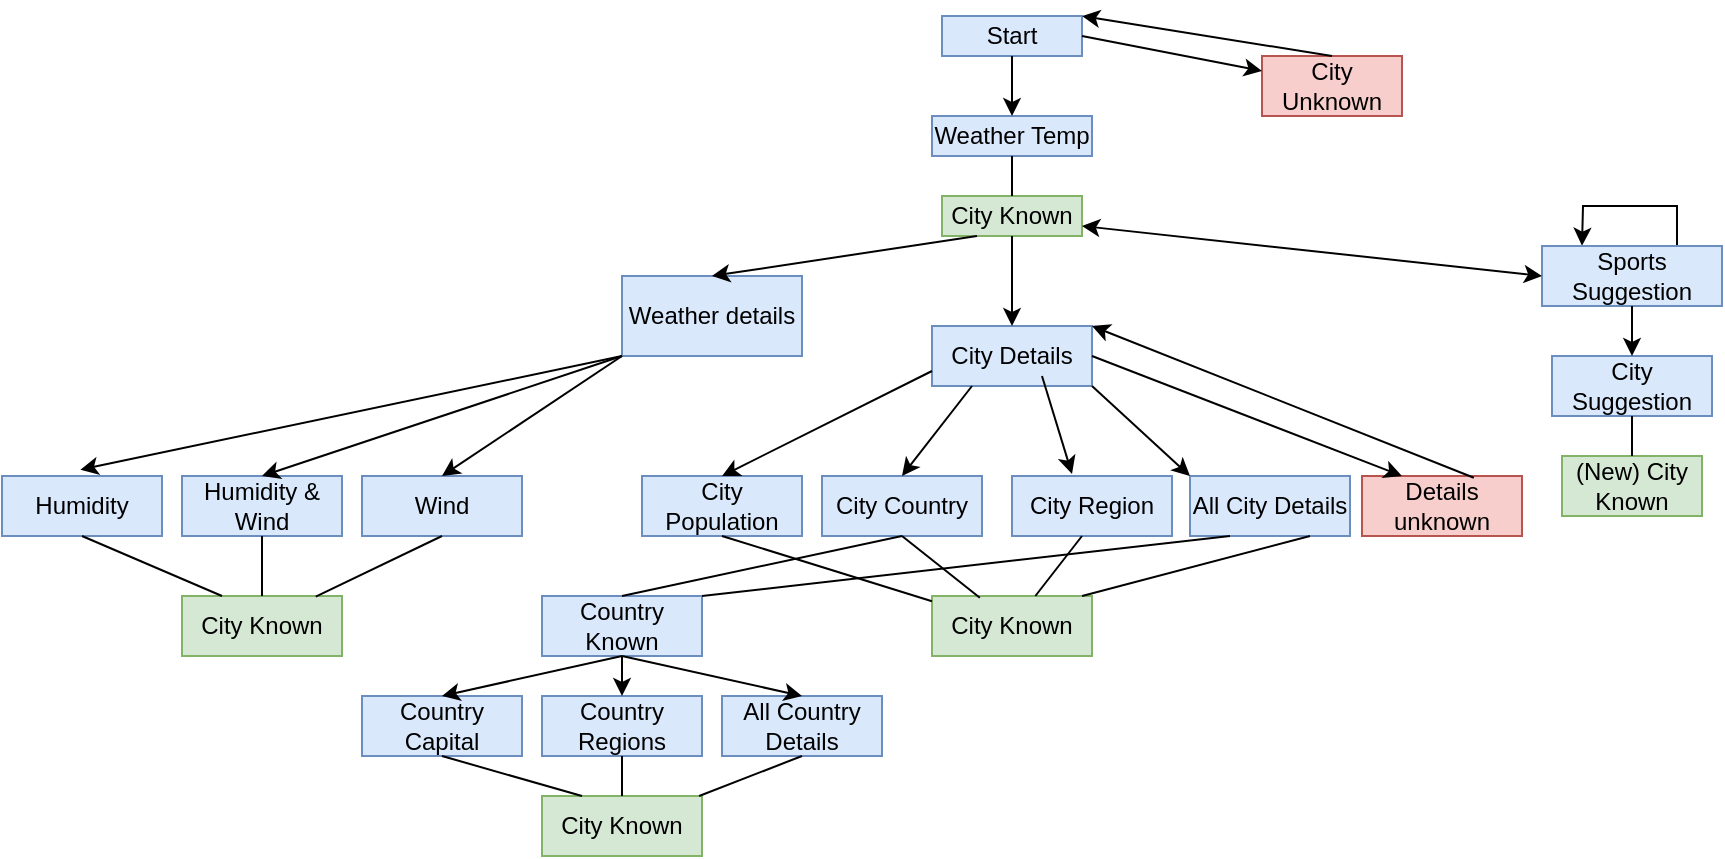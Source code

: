 <mxfile version="16.6.1" type="device"><diagram id="w7YPT54nE8Lk78aRItbS" name="Page-1"><mxGraphModel dx="2379.4" dy="766" grid="1" gridSize="10" guides="1" tooltips="1" connect="1" arrows="1" fold="1" page="1" pageScale="1.2" pageWidth="827" pageHeight="1169" math="0" shadow="0"><root><mxCell id="0"/><mxCell id="1" parent="0"/><mxCell id="nDf1nlnyAbOd-qfQGtDc-1" value="Start" style="rounded=0;whiteSpace=wrap;html=1;fillColor=#dae8fc;strokeColor=#6c8ebf;" parent="1" vertex="1"><mxGeometry x="170" y="50" width="70" height="20" as="geometry"/></mxCell><mxCell id="nDf1nlnyAbOd-qfQGtDc-3" value="City Known" style="rounded=0;whiteSpace=wrap;html=1;fillColor=#d5e8d4;strokeColor=#82b366;" parent="1" vertex="1"><mxGeometry x="170" y="140" width="70" height="20" as="geometry"/></mxCell><mxCell id="nDf1nlnyAbOd-qfQGtDc-4" value="City Unknown" style="rounded=0;whiteSpace=wrap;html=1;fillColor=#f8cecc;strokeColor=#b85450;" parent="1" vertex="1"><mxGeometry x="330" y="70" width="70" height="30" as="geometry"/></mxCell><mxCell id="nDf1nlnyAbOd-qfQGtDc-5" value="" style="endArrow=classic;html=1;rounded=0;exitX=1;exitY=0.5;exitDx=0;exitDy=0;entryX=0;entryY=0.25;entryDx=0;entryDy=0;" parent="1" source="nDf1nlnyAbOd-qfQGtDc-1" target="nDf1nlnyAbOd-qfQGtDc-4" edge="1"><mxGeometry width="50" height="50" relative="1" as="geometry"><mxPoint x="210" y="420" as="sourcePoint"/><mxPoint x="260" y="370" as="targetPoint"/><Array as="points"/></mxGeometry></mxCell><mxCell id="nDf1nlnyAbOd-qfQGtDc-6" value="" style="endArrow=classic;html=1;rounded=0;exitX=0.5;exitY=0;exitDx=0;exitDy=0;entryX=1;entryY=0;entryDx=0;entryDy=0;" parent="1" source="nDf1nlnyAbOd-qfQGtDc-4" target="nDf1nlnyAbOd-qfQGtDc-1" edge="1"><mxGeometry width="50" height="50" relative="1" as="geometry"><mxPoint x="310" y="100" as="sourcePoint"/><mxPoint x="360" y="50" as="targetPoint"/></mxGeometry></mxCell><mxCell id="nDf1nlnyAbOd-qfQGtDc-8" value="City Details" style="rounded=0;whiteSpace=wrap;html=1;fillColor=#dae8fc;strokeColor=#6c8ebf;" parent="1" vertex="1"><mxGeometry x="165" y="205" width="80" height="30" as="geometry"/></mxCell><mxCell id="nDf1nlnyAbOd-qfQGtDc-9" value="Weather details" style="rounded=0;whiteSpace=wrap;html=1;fillColor=#dae8fc;strokeColor=#6c8ebf;" parent="1" vertex="1"><mxGeometry x="10" y="180" width="90" height="40" as="geometry"/></mxCell><mxCell id="nDf1nlnyAbOd-qfQGtDc-10" value="" style="endArrow=classic;html=1;rounded=0;exitX=0.25;exitY=1;exitDx=0;exitDy=0;entryX=0.5;entryY=0;entryDx=0;entryDy=0;" parent="1" source="nDf1nlnyAbOd-qfQGtDc-3" target="nDf1nlnyAbOd-qfQGtDc-9" edge="1"><mxGeometry width="50" height="50" relative="1" as="geometry"><mxPoint x="210" y="420" as="sourcePoint"/><mxPoint x="260" y="370" as="targetPoint"/></mxGeometry></mxCell><mxCell id="nDf1nlnyAbOd-qfQGtDc-62" style="edgeStyle=orthogonalEdgeStyle;rounded=0;orthogonalLoop=1;jettySize=auto;html=1;exitX=0.75;exitY=0;exitDx=0;exitDy=0;" parent="1" source="nDf1nlnyAbOd-qfQGtDc-12" edge="1"><mxGeometry relative="1" as="geometry"><mxPoint x="490" y="164.857" as="targetPoint"/></mxGeometry></mxCell><mxCell id="nDf1nlnyAbOd-qfQGtDc-12" value="Sports Suggestion" style="rounded=0;whiteSpace=wrap;html=1;fillColor=#dae8fc;strokeColor=#6c8ebf;" parent="1" vertex="1"><mxGeometry x="470" y="165" width="90" height="30" as="geometry"/></mxCell><mxCell id="nDf1nlnyAbOd-qfQGtDc-13" value="" style="endArrow=classic;html=1;rounded=0;exitX=0.5;exitY=1;exitDx=0;exitDy=0;entryX=0.5;entryY=0;entryDx=0;entryDy=0;" parent="1" source="nDf1nlnyAbOd-qfQGtDc-3" target="nDf1nlnyAbOd-qfQGtDc-8" edge="1"><mxGeometry width="50" height="50" relative="1" as="geometry"><mxPoint x="210" y="420" as="sourcePoint"/><mxPoint x="260" y="370" as="targetPoint"/></mxGeometry></mxCell><mxCell id="nDf1nlnyAbOd-qfQGtDc-15" value="City Population" style="rounded=0;whiteSpace=wrap;html=1;fillColor=#dae8fc;strokeColor=#6c8ebf;" parent="1" vertex="1"><mxGeometry x="20" y="280" width="80" height="30" as="geometry"/></mxCell><mxCell id="nDf1nlnyAbOd-qfQGtDc-16" value="" style="endArrow=classic;html=1;rounded=0;exitX=0;exitY=0.75;exitDx=0;exitDy=0;entryX=0.5;entryY=0;entryDx=0;entryDy=0;" parent="1" edge="1"><mxGeometry x="-0.219" y="-9" width="50" height="50" relative="1" as="geometry"><mxPoint x="165" y="227.5" as="sourcePoint"/><mxPoint x="60" y="280" as="targetPoint"/><mxPoint as="offset"/></mxGeometry></mxCell><mxCell id="nDf1nlnyAbOd-qfQGtDc-17" value="City Country" style="rounded=0;whiteSpace=wrap;html=1;fillColor=#dae8fc;strokeColor=#6c8ebf;" parent="1" vertex="1"><mxGeometry x="110" y="280" width="80" height="30" as="geometry"/></mxCell><mxCell id="nDf1nlnyAbOd-qfQGtDc-18" value="City Region" style="rounded=0;whiteSpace=wrap;html=1;fillColor=#dae8fc;strokeColor=#6c8ebf;" parent="1" vertex="1"><mxGeometry x="205" y="280" width="80" height="30" as="geometry"/></mxCell><mxCell id="nDf1nlnyAbOd-qfQGtDc-19" value="All City Details" style="rounded=0;whiteSpace=wrap;html=1;fillColor=#dae8fc;strokeColor=#6c8ebf;" parent="1" vertex="1"><mxGeometry x="294" y="280" width="80" height="30" as="geometry"/></mxCell><mxCell id="nDf1nlnyAbOd-qfQGtDc-20" value="Details unknown" style="rounded=0;whiteSpace=wrap;html=1;fillColor=#f8cecc;strokeColor=#b85450;" parent="1" vertex="1"><mxGeometry x="380" y="280" width="80" height="30" as="geometry"/></mxCell><mxCell id="nDf1nlnyAbOd-qfQGtDc-21" value="" style="endArrow=classic;html=1;rounded=0;exitX=0.25;exitY=1;exitDx=0;exitDy=0;entryX=0.5;entryY=0;entryDx=0;entryDy=0;" parent="1" source="nDf1nlnyAbOd-qfQGtDc-8" target="nDf1nlnyAbOd-qfQGtDc-17" edge="1"><mxGeometry x="0.231" y="-4" width="50" height="50" relative="1" as="geometry"><mxPoint x="260" y="420" as="sourcePoint"/><mxPoint x="310" y="370" as="targetPoint"/><mxPoint as="offset"/></mxGeometry></mxCell><mxCell id="nDf1nlnyAbOd-qfQGtDc-22" value="" style="endArrow=classic;html=1;rounded=0;entryX=0.375;entryY=-0.033;entryDx=0;entryDy=0;entryPerimeter=0;" parent="1" target="nDf1nlnyAbOd-qfQGtDc-18" edge="1"><mxGeometry x="-0.254" y="-6" width="50" height="50" relative="1" as="geometry"><mxPoint x="220" y="230" as="sourcePoint"/><mxPoint x="310" y="370" as="targetPoint"/><mxPoint as="offset"/></mxGeometry></mxCell><mxCell id="nDf1nlnyAbOd-qfQGtDc-23" value="" style="endArrow=classic;html=1;rounded=0;exitX=1;exitY=1;exitDx=0;exitDy=0;entryX=0;entryY=0;entryDx=0;entryDy=0;" parent="1" source="nDf1nlnyAbOd-qfQGtDc-8" target="nDf1nlnyAbOd-qfQGtDc-19" edge="1"><mxGeometry width="50" height="50" relative="1" as="geometry"><mxPoint x="260" y="420" as="sourcePoint"/><mxPoint x="310" y="370" as="targetPoint"/></mxGeometry></mxCell><mxCell id="nDf1nlnyAbOd-qfQGtDc-24" value="" style="endArrow=classic;html=1;rounded=0;exitX=1;exitY=0.5;exitDx=0;exitDy=0;entryX=0.25;entryY=0;entryDx=0;entryDy=0;" parent="1" source="nDf1nlnyAbOd-qfQGtDc-8" target="nDf1nlnyAbOd-qfQGtDc-20" edge="1"><mxGeometry width="50" height="50" relative="1" as="geometry"><mxPoint x="260" y="420" as="sourcePoint"/><mxPoint x="310" y="370" as="targetPoint"/></mxGeometry></mxCell><mxCell id="nDf1nlnyAbOd-qfQGtDc-25" value="" style="endArrow=classic;html=1;rounded=0;entryX=1;entryY=0;entryDx=0;entryDy=0;exitX=0.699;exitY=0.029;exitDx=0;exitDy=0;exitPerimeter=0;" parent="1" source="nDf1nlnyAbOd-qfQGtDc-20" target="nDf1nlnyAbOd-qfQGtDc-8" edge="1"><mxGeometry width="50" height="50" relative="1" as="geometry"><mxPoint x="389" y="255" as="sourcePoint"/><mxPoint x="439" y="205" as="targetPoint"/></mxGeometry></mxCell><mxCell id="nDf1nlnyAbOd-qfQGtDc-31" value="City Known" style="rounded=0;whiteSpace=wrap;html=1;fillColor=#d5e8d4;strokeColor=#82b366;" parent="1" vertex="1"><mxGeometry x="165" y="340" width="80" height="30" as="geometry"/></mxCell><mxCell id="nDf1nlnyAbOd-qfQGtDc-37" value="" style="endArrow=classic;html=1;rounded=0;exitX=0;exitY=1;exitDx=0;exitDy=0;entryX=0.49;entryY=-0.105;entryDx=0;entryDy=0;entryPerimeter=0;" parent="1" source="nDf1nlnyAbOd-qfQGtDc-9" target="nDf1nlnyAbOd-qfQGtDc-38" edge="1"><mxGeometry width="50" height="50" relative="1" as="geometry"><mxPoint x="-110" y="270" as="sourcePoint"/><mxPoint x="-110" y="260" as="targetPoint"/></mxGeometry></mxCell><mxCell id="nDf1nlnyAbOd-qfQGtDc-38" value="Humidity" style="rounded=0;whiteSpace=wrap;html=1;fillColor=#dae8fc;strokeColor=#6c8ebf;" parent="1" vertex="1"><mxGeometry x="-300" y="280" width="80" height="30" as="geometry"/></mxCell><mxCell id="nDf1nlnyAbOd-qfQGtDc-39" value="Wind" style="rounded=0;whiteSpace=wrap;html=1;fillColor=#dae8fc;strokeColor=#6c8ebf;" parent="1" vertex="1"><mxGeometry x="-120" y="280" width="80" height="30" as="geometry"/></mxCell><mxCell id="nDf1nlnyAbOd-qfQGtDc-40" value="Humidity &amp;amp; Wind" style="rounded=0;whiteSpace=wrap;html=1;fillColor=#dae8fc;strokeColor=#6c8ebf;" parent="1" vertex="1"><mxGeometry x="-210" y="280" width="80" height="30" as="geometry"/></mxCell><mxCell id="nDf1nlnyAbOd-qfQGtDc-41" value="" style="endArrow=classic;html=1;rounded=0;exitX=0;exitY=1;exitDx=0;exitDy=0;entryX=0.5;entryY=0;entryDx=0;entryDy=0;" parent="1" source="nDf1nlnyAbOd-qfQGtDc-9" target="nDf1nlnyAbOd-qfQGtDc-40" edge="1"><mxGeometry width="50" height="50" relative="1" as="geometry"><mxPoint x="10" y="300" as="sourcePoint"/><mxPoint x="60" y="250" as="targetPoint"/></mxGeometry></mxCell><mxCell id="nDf1nlnyAbOd-qfQGtDc-42" value="" style="endArrow=classic;html=1;rounded=0;exitX=0;exitY=1;exitDx=0;exitDy=0;entryX=0.5;entryY=0;entryDx=0;entryDy=0;" parent="1" source="nDf1nlnyAbOd-qfQGtDc-9" target="nDf1nlnyAbOd-qfQGtDc-39" edge="1"><mxGeometry width="50" height="50" relative="1" as="geometry"><mxPoint x="10" y="300" as="sourcePoint"/><mxPoint x="60" y="250" as="targetPoint"/></mxGeometry></mxCell><mxCell id="nDf1nlnyAbOd-qfQGtDc-43" value="City Known" style="rounded=0;whiteSpace=wrap;html=1;fillColor=#d5e8d4;strokeColor=#82b366;" parent="1" vertex="1"><mxGeometry x="-210" y="340" width="80" height="30" as="geometry"/></mxCell><mxCell id="nDf1nlnyAbOd-qfQGtDc-50" value="Weather Temp" style="rounded=0;whiteSpace=wrap;html=1;fillColor=#dae8fc;strokeColor=#6c8ebf;" parent="1" vertex="1"><mxGeometry x="165" y="100" width="80" height="20" as="geometry"/></mxCell><mxCell id="nDf1nlnyAbOd-qfQGtDc-51" value="" style="endArrow=classic;html=1;rounded=0;exitX=0.5;exitY=1;exitDx=0;exitDy=0;entryX=0.5;entryY=0;entryDx=0;entryDy=0;" parent="1" source="nDf1nlnyAbOd-qfQGtDc-1" target="nDf1nlnyAbOd-qfQGtDc-50" edge="1"><mxGeometry width="50" height="50" relative="1" as="geometry"><mxPoint x="190" y="250" as="sourcePoint"/><mxPoint x="240" y="200" as="targetPoint"/></mxGeometry></mxCell><mxCell id="nDf1nlnyAbOd-qfQGtDc-55" value="" style="endArrow=classic;startArrow=classic;html=1;rounded=0;exitX=1;exitY=0.75;exitDx=0;exitDy=0;entryX=0;entryY=0.5;entryDx=0;entryDy=0;" parent="1" source="nDf1nlnyAbOd-qfQGtDc-3" target="nDf1nlnyAbOd-qfQGtDc-12" edge="1"><mxGeometry width="50" height="50" relative="1" as="geometry"><mxPoint x="300" y="250" as="sourcePoint"/><mxPoint x="440" y="180" as="targetPoint"/></mxGeometry></mxCell><mxCell id="nDf1nlnyAbOd-qfQGtDc-58" value="City Suggestion" style="rounded=0;whiteSpace=wrap;html=1;fillColor=#dae8fc;strokeColor=#6c8ebf;" parent="1" vertex="1"><mxGeometry x="475" y="220" width="80" height="30" as="geometry"/></mxCell><mxCell id="nDf1nlnyAbOd-qfQGtDc-59" value="" style="endArrow=classic;html=1;rounded=0;exitX=0.5;exitY=1;exitDx=0;exitDy=0;entryX=0.5;entryY=0;entryDx=0;entryDy=0;" parent="1" source="nDf1nlnyAbOd-qfQGtDc-12" target="nDf1nlnyAbOd-qfQGtDc-58" edge="1"><mxGeometry width="50" height="50" relative="1" as="geometry"><mxPoint x="490" y="250" as="sourcePoint"/><mxPoint x="540" y="200" as="targetPoint"/></mxGeometry></mxCell><mxCell id="nDf1nlnyAbOd-qfQGtDc-60" value="" style="endArrow=none;html=1;rounded=0;exitX=0.5;exitY=1;exitDx=0;exitDy=0;entryX=0.5;entryY=0;entryDx=0;entryDy=0;" parent="1" source="nDf1nlnyAbOd-qfQGtDc-50" target="nDf1nlnyAbOd-qfQGtDc-3" edge="1"><mxGeometry width="50" height="50" relative="1" as="geometry"><mxPoint x="210" y="250" as="sourcePoint"/><mxPoint x="260" y="200" as="targetPoint"/></mxGeometry></mxCell><mxCell id="nDf1nlnyAbOd-qfQGtDc-64" value="(New) City Known" style="rounded=0;whiteSpace=wrap;html=1;fillColor=#d5e8d4;strokeColor=#82b366;" parent="1" vertex="1"><mxGeometry x="480" y="270" width="70" height="30" as="geometry"/></mxCell><mxCell id="nDf1nlnyAbOd-qfQGtDc-65" value="" style="endArrow=none;html=1;rounded=0;exitX=0.5;exitY=0;exitDx=0;exitDy=0;entryX=0.5;entryY=1;entryDx=0;entryDy=0;" parent="1" source="nDf1nlnyAbOd-qfQGtDc-64" target="nDf1nlnyAbOd-qfQGtDc-58" edge="1"><mxGeometry width="50" height="50" relative="1" as="geometry"><mxPoint x="440" y="250" as="sourcePoint"/><mxPoint x="490" y="200" as="targetPoint"/></mxGeometry></mxCell><mxCell id="nDf1nlnyAbOd-qfQGtDc-66" value="Country Known" style="rounded=0;whiteSpace=wrap;html=1;fillColor=#dae8fc;strokeColor=#6c8ebf;" parent="1" vertex="1"><mxGeometry x="-30" y="340" width="80" height="30" as="geometry"/></mxCell><mxCell id="nDf1nlnyAbOd-qfQGtDc-68" value="Country Capital" style="rounded=0;whiteSpace=wrap;html=1;fillColor=#dae8fc;strokeColor=#6c8ebf;" parent="1" vertex="1"><mxGeometry x="-120" y="390" width="80" height="30" as="geometry"/></mxCell><mxCell id="nDf1nlnyAbOd-qfQGtDc-69" value="Country Regions" style="rounded=0;whiteSpace=wrap;html=1;fillColor=#dae8fc;strokeColor=#6c8ebf;" parent="1" vertex="1"><mxGeometry x="-30" y="390" width="80" height="30" as="geometry"/></mxCell><mxCell id="nDf1nlnyAbOd-qfQGtDc-70" value="All Country Details" style="rounded=0;whiteSpace=wrap;html=1;fillColor=#dae8fc;strokeColor=#6c8ebf;" parent="1" vertex="1"><mxGeometry x="60" y="390" width="80" height="30" as="geometry"/></mxCell><mxCell id="nDf1nlnyAbOd-qfQGtDc-71" value="" style="endArrow=classic;html=1;rounded=0;exitX=0.5;exitY=1;exitDx=0;exitDy=0;entryX=0.5;entryY=0;entryDx=0;entryDy=0;" parent="1" source="nDf1nlnyAbOd-qfQGtDc-66" target="nDf1nlnyAbOd-qfQGtDc-68" edge="1"><mxGeometry width="50" height="50" relative="1" as="geometry"><mxPoint x="240" y="380" as="sourcePoint"/><mxPoint x="290" y="330" as="targetPoint"/></mxGeometry></mxCell><mxCell id="nDf1nlnyAbOd-qfQGtDc-72" value="" style="endArrow=classic;html=1;rounded=0;entryX=0.5;entryY=0;entryDx=0;entryDy=0;" parent="1" target="nDf1nlnyAbOd-qfQGtDc-69" edge="1"><mxGeometry width="50" height="50" relative="1" as="geometry"><mxPoint x="10" y="370" as="sourcePoint"/><mxPoint x="290" y="330" as="targetPoint"/></mxGeometry></mxCell><mxCell id="nDf1nlnyAbOd-qfQGtDc-73" value="" style="endArrow=classic;html=1;rounded=0;exitX=0.5;exitY=1;exitDx=0;exitDy=0;entryX=0.5;entryY=0;entryDx=0;entryDy=0;" parent="1" source="nDf1nlnyAbOd-qfQGtDc-66" target="nDf1nlnyAbOd-qfQGtDc-70" edge="1"><mxGeometry width="50" height="50" relative="1" as="geometry"><mxPoint x="240" y="380" as="sourcePoint"/><mxPoint x="290" y="330" as="targetPoint"/></mxGeometry></mxCell><mxCell id="nDf1nlnyAbOd-qfQGtDc-74" value="" style="endArrow=none;html=1;rounded=0;exitX=0.5;exitY=1;exitDx=0;exitDy=0;" parent="1" source="nDf1nlnyAbOd-qfQGtDc-15" target="nDf1nlnyAbOd-qfQGtDc-31" edge="1"><mxGeometry width="50" height="50" relative="1" as="geometry"><mxPoint x="190" y="350" as="sourcePoint"/><mxPoint x="240" y="300" as="targetPoint"/></mxGeometry></mxCell><mxCell id="nDf1nlnyAbOd-qfQGtDc-75" value="" style="endArrow=none;html=1;rounded=0;exitX=0.5;exitY=1;exitDx=0;exitDy=0;entryX=0.299;entryY=0.029;entryDx=0;entryDy=0;entryPerimeter=0;" parent="1" source="nDf1nlnyAbOd-qfQGtDc-17" target="nDf1nlnyAbOd-qfQGtDc-31" edge="1"><mxGeometry width="50" height="50" relative="1" as="geometry"><mxPoint x="190" y="350" as="sourcePoint"/><mxPoint x="240" y="300" as="targetPoint"/></mxGeometry></mxCell><mxCell id="nDf1nlnyAbOd-qfQGtDc-76" value="" style="endArrow=none;html=1;rounded=0;" parent="1" source="nDf1nlnyAbOd-qfQGtDc-31" edge="1"><mxGeometry width="50" height="50" relative="1" as="geometry"><mxPoint x="190" y="350" as="sourcePoint"/><mxPoint x="240" y="310" as="targetPoint"/></mxGeometry></mxCell><mxCell id="nDf1nlnyAbOd-qfQGtDc-77" value="" style="endArrow=none;html=1;rounded=0;exitX=0.938;exitY=0;exitDx=0;exitDy=0;exitPerimeter=0;entryX=0.75;entryY=1;entryDx=0;entryDy=0;" parent="1" source="nDf1nlnyAbOd-qfQGtDc-31" edge="1" target="nDf1nlnyAbOd-qfQGtDc-19"><mxGeometry width="50" height="50" relative="1" as="geometry"><mxPoint x="280" y="360" as="sourcePoint"/><mxPoint x="330" y="310" as="targetPoint"/></mxGeometry></mxCell><mxCell id="nDf1nlnyAbOd-qfQGtDc-78" value="" style="endArrow=none;html=1;rounded=0;exitX=0.25;exitY=0;exitDx=0;exitDy=0;entryX=0.5;entryY=1;entryDx=0;entryDy=0;" parent="1" source="nDf1nlnyAbOd-qfQGtDc-43" target="nDf1nlnyAbOd-qfQGtDc-38" edge="1"><mxGeometry width="50" height="50" relative="1" as="geometry"><mxPoint x="80" y="350" as="sourcePoint"/><mxPoint x="130" y="300" as="targetPoint"/></mxGeometry></mxCell><mxCell id="nDf1nlnyAbOd-qfQGtDc-79" value="" style="endArrow=none;html=1;rounded=0;exitX=0.5;exitY=0;exitDx=0;exitDy=0;entryX=0.5;entryY=1;entryDx=0;entryDy=0;" parent="1" source="nDf1nlnyAbOd-qfQGtDc-43" target="nDf1nlnyAbOd-qfQGtDc-40" edge="1"><mxGeometry width="50" height="50" relative="1" as="geometry"><mxPoint x="80" y="350" as="sourcePoint"/><mxPoint x="130" y="300" as="targetPoint"/></mxGeometry></mxCell><mxCell id="nDf1nlnyAbOd-qfQGtDc-80" value="" style="endArrow=none;html=1;rounded=0;exitX=0.836;exitY=0.01;exitDx=0;exitDy=0;exitPerimeter=0;entryX=0.5;entryY=1;entryDx=0;entryDy=0;" parent="1" source="nDf1nlnyAbOd-qfQGtDc-43" target="nDf1nlnyAbOd-qfQGtDc-39" edge="1"><mxGeometry width="50" height="50" relative="1" as="geometry"><mxPoint x="80" y="350" as="sourcePoint"/><mxPoint x="130" y="300" as="targetPoint"/></mxGeometry></mxCell><mxCell id="nDf1nlnyAbOd-qfQGtDc-82" value="City Known" style="rounded=0;whiteSpace=wrap;html=1;fillColor=#d5e8d4;strokeColor=#82b366;" parent="1" vertex="1"><mxGeometry x="-30" y="440" width="80" height="30" as="geometry"/></mxCell><mxCell id="nDf1nlnyAbOd-qfQGtDc-83" value="" style="endArrow=none;html=1;rounded=0;exitX=0.5;exitY=1;exitDx=0;exitDy=0;entryX=0.25;entryY=0;entryDx=0;entryDy=0;" parent="1" source="nDf1nlnyAbOd-qfQGtDc-68" target="nDf1nlnyAbOd-qfQGtDc-82" edge="1"><mxGeometry width="50" height="50" relative="1" as="geometry"><mxPoint x="150" y="350" as="sourcePoint"/><mxPoint x="200" y="300" as="targetPoint"/></mxGeometry></mxCell><mxCell id="nDf1nlnyAbOd-qfQGtDc-84" value="" style="endArrow=none;html=1;rounded=0;exitX=0.5;exitY=0;exitDx=0;exitDy=0;" parent="1" source="nDf1nlnyAbOd-qfQGtDc-82" target="nDf1nlnyAbOd-qfQGtDc-69" edge="1"><mxGeometry width="50" height="50" relative="1" as="geometry"><mxPoint x="150" y="350" as="sourcePoint"/><mxPoint x="200" y="300" as="targetPoint"/></mxGeometry></mxCell><mxCell id="nDf1nlnyAbOd-qfQGtDc-85" value="" style="endArrow=none;html=1;rounded=0;entryX=0.5;entryY=1;entryDx=0;entryDy=0;" parent="1" source="nDf1nlnyAbOd-qfQGtDc-82" target="nDf1nlnyAbOd-qfQGtDc-70" edge="1"><mxGeometry width="50" height="50" relative="1" as="geometry"><mxPoint x="150" y="350" as="sourcePoint"/><mxPoint x="200" y="300" as="targetPoint"/></mxGeometry></mxCell><mxCell id="fW6ZjRWlp9YjpMTq8Ea--1" value="" style="endArrow=none;html=1;rounded=0;exitX=0.5;exitY=0;exitDx=0;exitDy=0;entryX=0.5;entryY=1;entryDx=0;entryDy=0;" edge="1" parent="1" source="nDf1nlnyAbOd-qfQGtDc-66" target="nDf1nlnyAbOd-qfQGtDc-17"><mxGeometry width="50" height="50" relative="1" as="geometry"><mxPoint x="370" y="420" as="sourcePoint"/><mxPoint x="420" y="370" as="targetPoint"/></mxGeometry></mxCell><mxCell id="fW6ZjRWlp9YjpMTq8Ea--2" value="" style="endArrow=none;html=1;rounded=0;exitX=1;exitY=0;exitDx=0;exitDy=0;entryX=0.25;entryY=1;entryDx=0;entryDy=0;" edge="1" parent="1" source="nDf1nlnyAbOd-qfQGtDc-66" target="nDf1nlnyAbOd-qfQGtDc-19"><mxGeometry width="50" height="50" relative="1" as="geometry"><mxPoint x="370" y="420" as="sourcePoint"/><mxPoint x="420" y="370" as="targetPoint"/></mxGeometry></mxCell></root></mxGraphModel></diagram></mxfile>